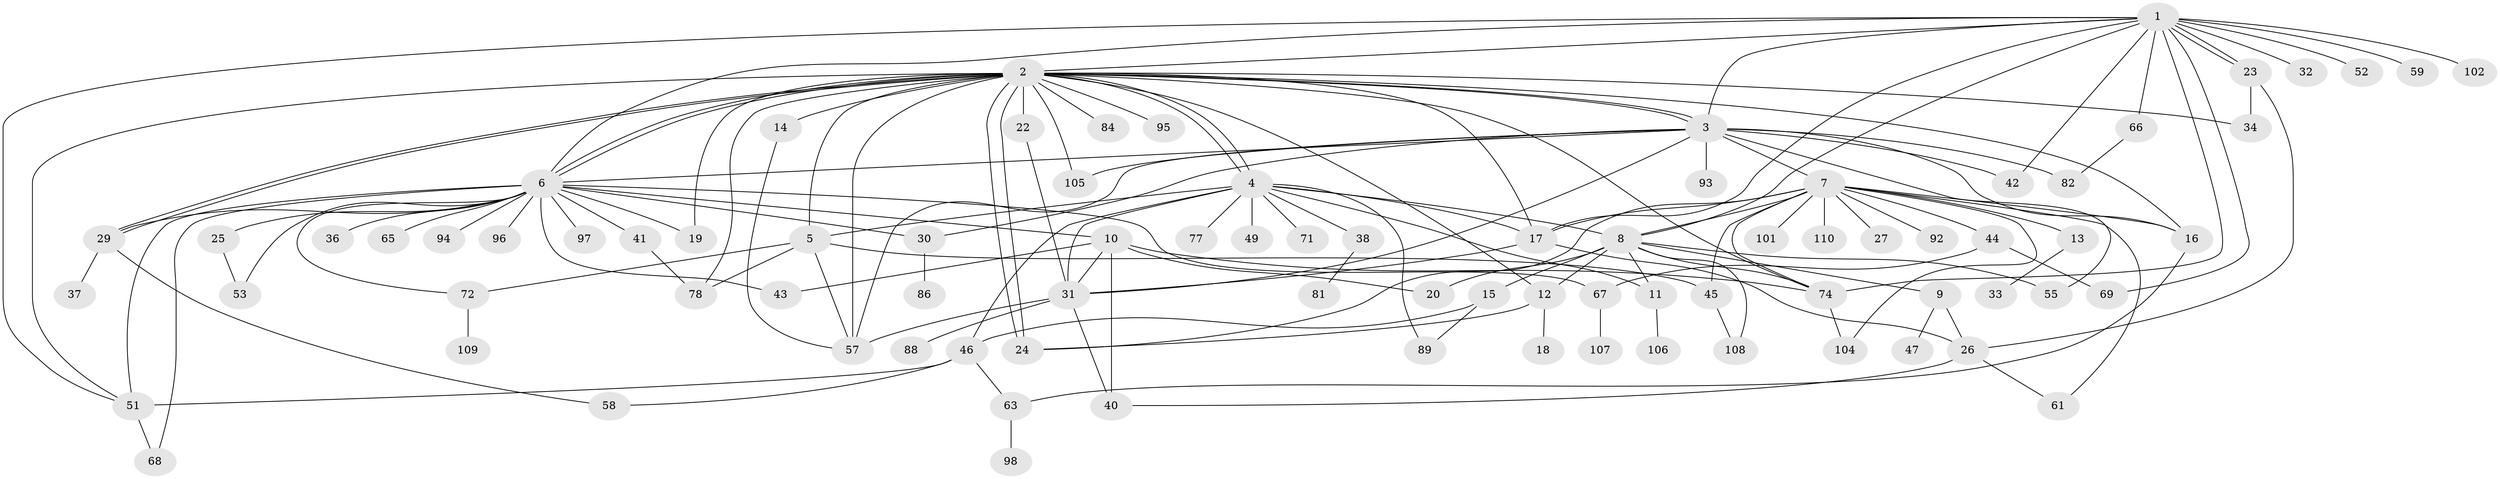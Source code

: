 // Generated by graph-tools (version 1.1) at 2025/23/03/03/25 07:23:50]
// undirected, 85 vertices, 149 edges
graph export_dot {
graph [start="1"]
  node [color=gray90,style=filled];
  1 [super="+62"];
  2 [super="+76"];
  3 [super="+50"];
  4 [super="+100"];
  5 [super="+60"];
  6 [super="+91"];
  7 [super="+21"];
  8 [super="+35"];
  9 [super="+70"];
  10 [super="+54"];
  11 [super="+79"];
  12 [super="+80"];
  13;
  14;
  15 [super="+64"];
  16;
  17;
  18;
  19;
  20;
  22;
  23;
  24 [super="+73"];
  25;
  26 [super="+28"];
  27;
  29 [super="+75"];
  30;
  31 [super="+39"];
  32;
  33;
  34 [super="+90"];
  36;
  37;
  38;
  40;
  41;
  42;
  43;
  44 [super="+83"];
  45 [super="+48"];
  46 [super="+87"];
  47;
  49;
  51 [super="+56"];
  52;
  53;
  55;
  57 [super="+103"];
  58;
  59;
  61;
  63 [super="+85"];
  65;
  66;
  67;
  68;
  69;
  71;
  72;
  74 [super="+99"];
  77;
  78;
  81;
  82;
  84;
  86;
  88;
  89;
  92;
  93;
  94;
  95;
  96;
  97;
  98;
  101;
  102;
  104;
  105;
  106;
  107;
  108;
  109;
  110;
  1 -- 2;
  1 -- 6;
  1 -- 8;
  1 -- 17;
  1 -- 23;
  1 -- 23;
  1 -- 32;
  1 -- 42;
  1 -- 51;
  1 -- 52;
  1 -- 59;
  1 -- 69;
  1 -- 74;
  1 -- 102;
  1 -- 66;
  1 -- 3;
  2 -- 3;
  2 -- 3;
  2 -- 4;
  2 -- 4;
  2 -- 5;
  2 -- 6;
  2 -- 6;
  2 -- 12;
  2 -- 14;
  2 -- 16;
  2 -- 17;
  2 -- 19;
  2 -- 22;
  2 -- 24 [weight=2];
  2 -- 24;
  2 -- 29;
  2 -- 29;
  2 -- 34;
  2 -- 51;
  2 -- 74;
  2 -- 78;
  2 -- 84;
  2 -- 95;
  2 -- 105;
  2 -- 57;
  3 -- 6;
  3 -- 7;
  3 -- 16;
  3 -- 30;
  3 -- 42;
  3 -- 57;
  3 -- 82;
  3 -- 93;
  3 -- 105;
  3 -- 55;
  3 -- 31;
  4 -- 5;
  4 -- 11;
  4 -- 17;
  4 -- 38;
  4 -- 46;
  4 -- 49;
  4 -- 71;
  4 -- 77;
  4 -- 89;
  4 -- 8;
  4 -- 31;
  5 -- 78;
  5 -- 72;
  5 -- 57;
  5 -- 45;
  6 -- 10;
  6 -- 19;
  6 -- 25;
  6 -- 29;
  6 -- 30;
  6 -- 36;
  6 -- 41;
  6 -- 43;
  6 -- 53;
  6 -- 65;
  6 -- 67;
  6 -- 68;
  6 -- 72;
  6 -- 94;
  6 -- 96;
  6 -- 97;
  6 -- 51;
  7 -- 8;
  7 -- 13;
  7 -- 16;
  7 -- 17;
  7 -- 24;
  7 -- 27;
  7 -- 44;
  7 -- 45;
  7 -- 61;
  7 -- 74;
  7 -- 92;
  7 -- 101;
  7 -- 104;
  7 -- 110;
  8 -- 9;
  8 -- 11;
  8 -- 12;
  8 -- 15;
  8 -- 55;
  8 -- 108;
  8 -- 20;
  8 -- 74;
  9 -- 47;
  9 -- 26;
  10 -- 20;
  10 -- 40;
  10 -- 43;
  10 -- 31;
  10 -- 74;
  11 -- 106;
  12 -- 18;
  12 -- 24;
  13 -- 33;
  14 -- 57;
  15 -- 46;
  15 -- 89;
  16 -- 63;
  17 -- 26;
  17 -- 31;
  22 -- 31;
  23 -- 26;
  23 -- 34;
  25 -- 53;
  26 -- 40;
  26 -- 61;
  29 -- 37;
  29 -- 58;
  30 -- 86;
  31 -- 40;
  31 -- 57;
  31 -- 88;
  38 -- 81;
  41 -- 78;
  44 -- 67;
  44 -- 69;
  45 -- 108;
  46 -- 58;
  46 -- 63;
  46 -- 51;
  51 -- 68;
  63 -- 98;
  66 -- 82;
  67 -- 107;
  72 -- 109;
  74 -- 104;
}
